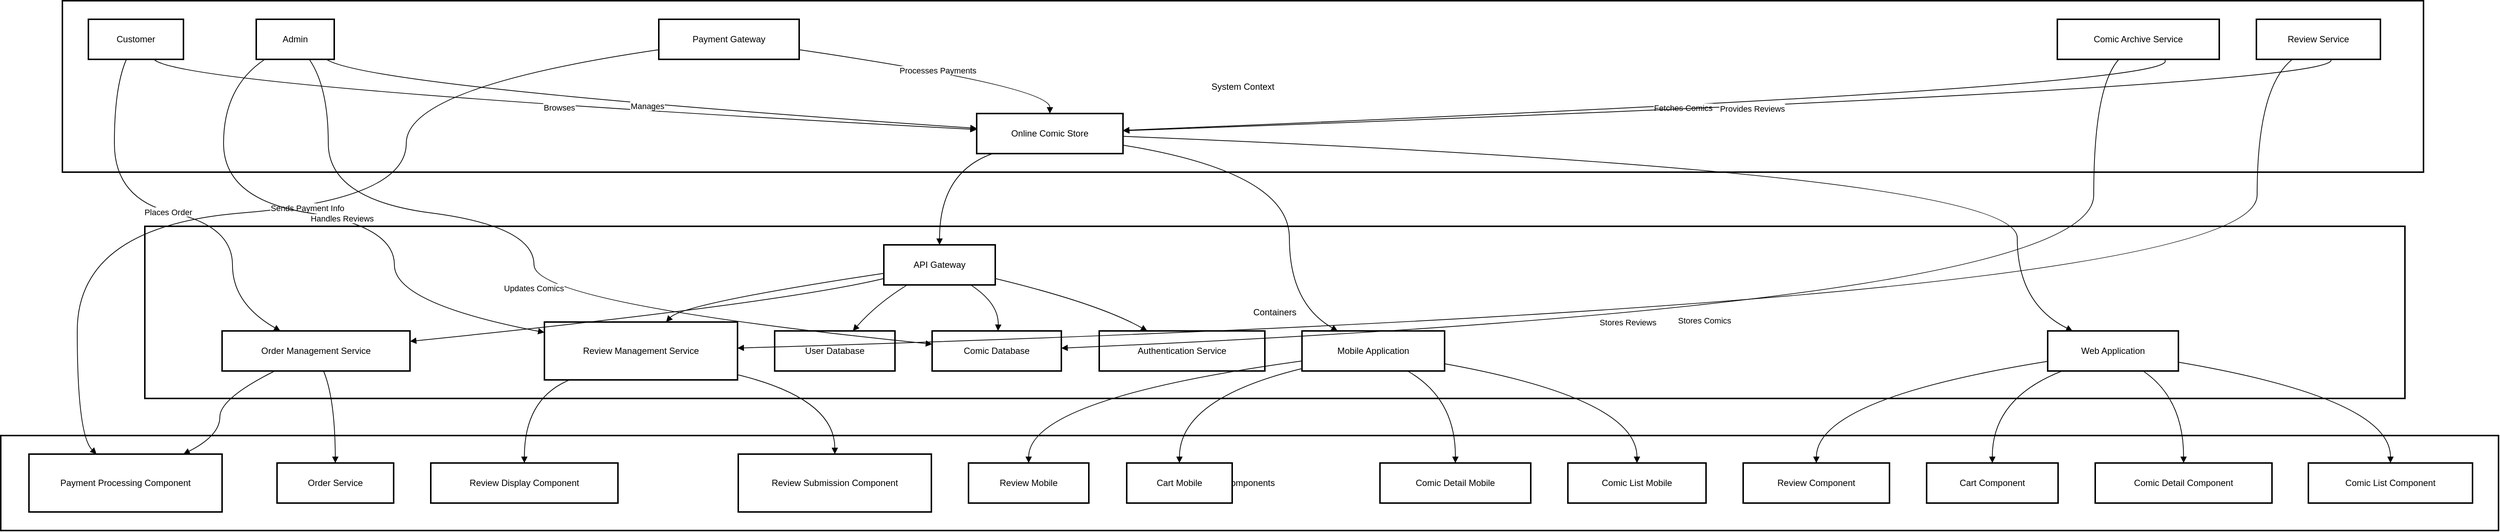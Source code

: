 <mxfile version="26.2.14">
  <diagram name="Page-1" id="pPU5UKlLW5k-yaef5eI2">
    <mxGraphModel>
      <root>
        <mxCell id="0" />
        <mxCell id="1" parent="0" />
        <mxCell id="2" value="Components" style="whiteSpace=wrap;strokeWidth=2;" vertex="1" parent="1">
          <mxGeometry x="8" y="594" width="3363" height="128" as="geometry" />
        </mxCell>
        <mxCell id="3" value="Containers" style="whiteSpace=wrap;strokeWidth=2;" vertex="1" parent="1">
          <mxGeometry x="202" y="312" width="3043" height="232" as="geometry" />
        </mxCell>
        <mxCell id="4" value="System Context" style="whiteSpace=wrap;strokeWidth=2;" vertex="1" parent="1">
          <mxGeometry x="91" y="8" width="3179" height="231" as="geometry" />
        </mxCell>
        <mxCell id="5" value="Online Comic Store" style="whiteSpace=wrap;strokeWidth=2;" vertex="1" parent="1">
          <mxGeometry x="1322" y="160" width="197" height="54" as="geometry" />
        </mxCell>
        <mxCell id="6" value="Customer" style="whiteSpace=wrap;strokeWidth=2;" vertex="1" parent="1">
          <mxGeometry x="126" y="33" width="128" height="54" as="geometry" />
        </mxCell>
        <mxCell id="7" value="Admin" style="whiteSpace=wrap;strokeWidth=2;" vertex="1" parent="1">
          <mxGeometry x="352" y="33" width="105" height="54" as="geometry" />
        </mxCell>
        <mxCell id="8" value="Payment Gateway" style="whiteSpace=wrap;strokeWidth=2;" vertex="1" parent="1">
          <mxGeometry x="894" y="33" width="189" height="54" as="geometry" />
        </mxCell>
        <mxCell id="9" value="Comic Archive Service" style="whiteSpace=wrap;strokeWidth=2;" vertex="1" parent="1">
          <mxGeometry x="2777" y="33" width="218" height="54" as="geometry" />
        </mxCell>
        <mxCell id="10" value="Review Service" style="whiteSpace=wrap;strokeWidth=2;" vertex="1" parent="1">
          <mxGeometry x="3045" y="33" width="167" height="54" as="geometry" />
        </mxCell>
        <mxCell id="11" value="Web Application" style="whiteSpace=wrap;strokeWidth=2;" vertex="1" parent="1">
          <mxGeometry x="2764" y="453" width="176" height="54" as="geometry" />
        </mxCell>
        <mxCell id="12" value="Mobile Application" style="whiteSpace=wrap;strokeWidth=2;" vertex="1" parent="1">
          <mxGeometry x="1760" y="453" width="192" height="54" as="geometry" />
        </mxCell>
        <mxCell id="13" value="API Gateway" style="whiteSpace=wrap;strokeWidth=2;" vertex="1" parent="1">
          <mxGeometry x="1197" y="337" width="150" height="54" as="geometry" />
        </mxCell>
        <mxCell id="14" value="Authentication Service" style="whiteSpace=wrap;strokeWidth=2;" vertex="1" parent="1">
          <mxGeometry x="1487" y="453" width="223" height="54" as="geometry" />
        </mxCell>
        <mxCell id="15" value="Comic Database" style="whiteSpace=wrap;strokeWidth=2;" vertex="1" parent="1">
          <mxGeometry x="1262" y="453" width="174" height="54" as="geometry" />
        </mxCell>
        <mxCell id="16" value="User Database" style="whiteSpace=wrap;strokeWidth=2;" vertex="1" parent="1">
          <mxGeometry x="1050" y="453" width="162" height="54" as="geometry" />
        </mxCell>
        <mxCell id="17" value="Order Management Service" style="whiteSpace=wrap;strokeWidth=2;" vertex="1" parent="1">
          <mxGeometry x="306" y="453" width="253" height="54" as="geometry" />
        </mxCell>
        <mxCell id="18" value="Review Management Service" style="whiteSpace=wrap;strokeWidth=2;" vertex="1" parent="1">
          <mxGeometry x="740" y="441" width="260" height="78" as="geometry" />
        </mxCell>
        <mxCell id="19" value="Comic List Component" style="whiteSpace=wrap;strokeWidth=2;" vertex="1" parent="1">
          <mxGeometry x="3115" y="631" width="221" height="54" as="geometry" />
        </mxCell>
        <mxCell id="20" value="Comic Detail Component" style="whiteSpace=wrap;strokeWidth=2;" vertex="1" parent="1">
          <mxGeometry x="2828" y="631" width="238" height="54" as="geometry" />
        </mxCell>
        <mxCell id="21" value="Cart Component" style="whiteSpace=wrap;strokeWidth=2;" vertex="1" parent="1">
          <mxGeometry x="2601" y="631" width="177" height="54" as="geometry" />
        </mxCell>
        <mxCell id="22" value="Review Component" style="whiteSpace=wrap;strokeWidth=2;" vertex="1" parent="1">
          <mxGeometry x="2354" y="631" width="197" height="54" as="geometry" />
        </mxCell>
        <mxCell id="23" value="Comic List Mobile" style="whiteSpace=wrap;strokeWidth=2;" vertex="1" parent="1">
          <mxGeometry x="2118" y="631" width="186" height="54" as="geometry" />
        </mxCell>
        <mxCell id="24" value="Comic Detail Mobile" style="whiteSpace=wrap;strokeWidth=2;" vertex="1" parent="1">
          <mxGeometry x="1865" y="631" width="203" height="54" as="geometry" />
        </mxCell>
        <mxCell id="25" value="Cart Mobile" style="whiteSpace=wrap;strokeWidth=2;" vertex="1" parent="1">
          <mxGeometry x="1524" y="631" width="142" height="54" as="geometry" />
        </mxCell>
        <mxCell id="26" value="Review Mobile" style="whiteSpace=wrap;strokeWidth=2;" vertex="1" parent="1">
          <mxGeometry x="1311" y="631" width="162" height="54" as="geometry" />
        </mxCell>
        <mxCell id="27" value="Order Service" style="whiteSpace=wrap;strokeWidth=2;" vertex="1" parent="1">
          <mxGeometry x="380" y="631" width="157" height="54" as="geometry" />
        </mxCell>
        <mxCell id="28" value="Payment Processing Component" style="whiteSpace=wrap;strokeWidth=2;" vertex="1" parent="1">
          <mxGeometry x="46" y="619" width="260" height="78" as="geometry" />
        </mxCell>
        <mxCell id="29" value="Review Submission Component" style="whiteSpace=wrap;strokeWidth=2;" vertex="1" parent="1">
          <mxGeometry x="1001" y="619" width="260" height="78" as="geometry" />
        </mxCell>
        <mxCell id="30" value="Review Display Component" style="whiteSpace=wrap;strokeWidth=2;" vertex="1" parent="1">
          <mxGeometry x="587" y="631" width="252" height="54" as="geometry" />
        </mxCell>
        <mxCell id="31" value="Browses" style="curved=1;startArrow=none;endArrow=block;exitX=0.69;exitY=1;entryX=0;entryY=0.4;" edge="1" parent="1" source="6" target="5">
          <mxGeometry relative="1" as="geometry">
            <Array as="points">
              <mxPoint x="248" y="124" />
            </Array>
          </mxGeometry>
        </mxCell>
        <mxCell id="32" value="Manages" style="curved=1;startArrow=none;endArrow=block;exitX=0.9;exitY=1;entryX=0;entryY=0.37;" edge="1" parent="1" source="7" target="5">
          <mxGeometry relative="1" as="geometry">
            <Array as="points">
              <mxPoint x="502" y="124" />
            </Array>
          </mxGeometry>
        </mxCell>
        <mxCell id="33" value="Processes Payments" style="curved=1;startArrow=none;endArrow=block;exitX=1;exitY=0.76;entryX=0.5;entryY=0;" edge="1" parent="1" source="8" target="5">
          <mxGeometry relative="1" as="geometry">
            <Array as="points">
              <mxPoint x="1421" y="124" />
            </Array>
          </mxGeometry>
        </mxCell>
        <mxCell id="34" value="Fetches Comics" style="curved=1;startArrow=none;endArrow=block;exitX=0.66;exitY=1;entryX=1;entryY=0.42;" edge="1" parent="1" source="9" target="5">
          <mxGeometry relative="1" as="geometry">
            <Array as="points">
              <mxPoint x="2968" y="124" />
            </Array>
          </mxGeometry>
        </mxCell>
        <mxCell id="35" value="Provides Reviews" style="curved=1;startArrow=none;endArrow=block;exitX=0.6;exitY=1;entryX=1;entryY=0.43;" edge="1" parent="1" source="10" target="5">
          <mxGeometry relative="1" as="geometry">
            <Array as="points">
              <mxPoint x="3170" y="124" />
            </Array>
          </mxGeometry>
        </mxCell>
        <mxCell id="36" value="" style="curved=1;startArrow=none;endArrow=block;exitX=1;exitY=0.57;entryX=0.19;entryY=0;" edge="1" parent="1" source="5" target="11">
          <mxGeometry relative="1" as="geometry">
            <Array as="points">
              <mxPoint x="2723" y="239" />
              <mxPoint x="2723" y="416" />
            </Array>
          </mxGeometry>
        </mxCell>
        <mxCell id="37" value="" style="curved=1;startArrow=none;endArrow=block;exitX=1;exitY=0.79;entryX=0.25;entryY=0;" edge="1" parent="1" source="5" target="12">
          <mxGeometry relative="1" as="geometry">
            <Array as="points">
              <mxPoint x="1743" y="239" />
              <mxPoint x="1743" y="416" />
            </Array>
          </mxGeometry>
        </mxCell>
        <mxCell id="38" value="" style="curved=1;startArrow=none;endArrow=block;exitX=0.11;exitY=1;entryX=0.5;entryY=0;" edge="1" parent="1" source="5" target="13">
          <mxGeometry relative="1" as="geometry">
            <Array as="points">
              <mxPoint x="1272" y="239" />
            </Array>
          </mxGeometry>
        </mxCell>
        <mxCell id="39" value="" style="curved=1;startArrow=none;endArrow=block;exitX=1;exitY=0.84;entryX=0.29;entryY=0;" edge="1" parent="1" source="13" target="14">
          <mxGeometry relative="1" as="geometry">
            <Array as="points">
              <mxPoint x="1486" y="416" />
            </Array>
          </mxGeometry>
        </mxCell>
        <mxCell id="40" value="" style="curved=1;startArrow=none;endArrow=block;exitX=0.78;exitY=1;entryX=0.51;entryY=0;" edge="1" parent="1" source="13" target="15">
          <mxGeometry relative="1" as="geometry">
            <Array as="points">
              <mxPoint x="1352" y="416" />
            </Array>
          </mxGeometry>
        </mxCell>
        <mxCell id="41" value="" style="curved=1;startArrow=none;endArrow=block;exitX=0.21;exitY=1;entryX=0.65;entryY=0;" edge="1" parent="1" source="13" target="16">
          <mxGeometry relative="1" as="geometry">
            <Array as="points">
              <mxPoint x="1188" y="416" />
            </Array>
          </mxGeometry>
        </mxCell>
        <mxCell id="42" value="" style="curved=1;startArrow=none;endArrow=block;exitX=0;exitY=0.84;entryX=1;entryY=0.26;" edge="1" parent="1" source="13" target="17">
          <mxGeometry relative="1" as="geometry">
            <Array as="points">
              <mxPoint x="1058" y="416" />
            </Array>
          </mxGeometry>
        </mxCell>
        <mxCell id="43" value="" style="curved=1;startArrow=none;endArrow=block;exitX=0;exitY=0.71;entryX=0.63;entryY=0;" edge="1" parent="1" source="13" target="18">
          <mxGeometry relative="1" as="geometry">
            <Array as="points">
              <mxPoint x="927" y="416" />
            </Array>
          </mxGeometry>
        </mxCell>
        <mxCell id="44" value="" style="curved=1;startArrow=none;endArrow=block;exitX=1;exitY=0.78;entryX=0.5;entryY=0;" edge="1" parent="1" source="11" target="19">
          <mxGeometry relative="1" as="geometry">
            <Array as="points">
              <mxPoint x="3226" y="544" />
            </Array>
          </mxGeometry>
        </mxCell>
        <mxCell id="45" value="" style="curved=1;startArrow=none;endArrow=block;exitX=0.73;exitY=1;entryX=0.5;entryY=0;" edge="1" parent="1" source="11" target="20">
          <mxGeometry relative="1" as="geometry">
            <Array as="points">
              <mxPoint x="2947" y="544" />
            </Array>
          </mxGeometry>
        </mxCell>
        <mxCell id="46" value="" style="curved=1;startArrow=none;endArrow=block;exitX=0.11;exitY=1;entryX=0.5;entryY=0;" edge="1" parent="1" source="11" target="21">
          <mxGeometry relative="1" as="geometry">
            <Array as="points">
              <mxPoint x="2689" y="544" />
            </Array>
          </mxGeometry>
        </mxCell>
        <mxCell id="47" value="" style="curved=1;startArrow=none;endArrow=block;exitX=0;exitY=0.76;entryX=0.5;entryY=0;" edge="1" parent="1" source="11" target="22">
          <mxGeometry relative="1" as="geometry">
            <Array as="points">
              <mxPoint x="2453" y="544" />
            </Array>
          </mxGeometry>
        </mxCell>
        <mxCell id="48" value="" style="curved=1;startArrow=none;endArrow=block;exitX=1;exitY=0.82;entryX=0.5;entryY=0;" edge="1" parent="1" source="12" target="23">
          <mxGeometry relative="1" as="geometry">
            <Array as="points">
              <mxPoint x="2211" y="544" />
            </Array>
          </mxGeometry>
        </mxCell>
        <mxCell id="49" value="" style="curved=1;startArrow=none;endArrow=block;exitX=0.74;exitY=1;entryX=0.5;entryY=0;" edge="1" parent="1" source="12" target="24">
          <mxGeometry relative="1" as="geometry">
            <Array as="points">
              <mxPoint x="1967" y="544" />
            </Array>
          </mxGeometry>
        </mxCell>
        <mxCell id="50" value="" style="curved=1;startArrow=none;endArrow=block;exitX=0;exitY=0.94;entryX=0.5;entryY=0;" edge="1" parent="1" source="12" target="25">
          <mxGeometry relative="1" as="geometry">
            <Array as="points">
              <mxPoint x="1595" y="544" />
            </Array>
          </mxGeometry>
        </mxCell>
        <mxCell id="51" value="" style="curved=1;startArrow=none;endArrow=block;exitX=0;exitY=0.75;entryX=0.5;entryY=0;" edge="1" parent="1" source="12" target="26">
          <mxGeometry relative="1" as="geometry">
            <Array as="points">
              <mxPoint x="1392" y="544" />
            </Array>
          </mxGeometry>
        </mxCell>
        <mxCell id="52" value="" style="curved=1;startArrow=none;endArrow=block;exitX=0.54;exitY=1;entryX=0.5;entryY=0;" edge="1" parent="1" source="17" target="27">
          <mxGeometry relative="1" as="geometry">
            <Array as="points">
              <mxPoint x="458" y="544" />
            </Array>
          </mxGeometry>
        </mxCell>
        <mxCell id="53" value="" style="curved=1;startArrow=none;endArrow=block;exitX=0.28;exitY=1;entryX=0.8;entryY=0;" edge="1" parent="1" source="17" target="28">
          <mxGeometry relative="1" as="geometry">
            <Array as="points">
              <mxPoint x="303" y="544" />
              <mxPoint x="303" y="594" />
            </Array>
          </mxGeometry>
        </mxCell>
        <mxCell id="54" value="" style="curved=1;startArrow=none;endArrow=block;exitX=1;exitY=0.91;entryX=0.5;entryY=0;" edge="1" parent="1" source="18" target="29">
          <mxGeometry relative="1" as="geometry">
            <Array as="points">
              <mxPoint x="1131" y="544" />
            </Array>
          </mxGeometry>
        </mxCell>
        <mxCell id="55" value="" style="curved=1;startArrow=none;endArrow=block;exitX=0.13;exitY=1;entryX=0.5;entryY=0;" edge="1" parent="1" source="18" target="30">
          <mxGeometry relative="1" as="geometry">
            <Array as="points">
              <mxPoint x="713" y="544" />
            </Array>
          </mxGeometry>
        </mxCell>
        <mxCell id="56" value="Places Order" style="curved=1;startArrow=none;endArrow=block;exitX=0.4;exitY=1;entryX=0.31;entryY=0;" edge="1" parent="1" source="6" target="17">
          <mxGeometry relative="1" as="geometry">
            <Array as="points">
              <mxPoint x="161" y="124" />
              <mxPoint x="161" y="276" />
              <mxPoint x="320" y="312" />
              <mxPoint x="320" y="416" />
            </Array>
          </mxGeometry>
        </mxCell>
        <mxCell id="57" value="Sends Payment Info" style="curved=1;startArrow=none;endArrow=block;exitX=0;exitY=0.76;entryX=0.35;entryY=0;" edge="1" parent="1" source="8" target="28">
          <mxGeometry relative="1" as="geometry">
            <Array as="points">
              <mxPoint x="554" y="124" />
              <mxPoint x="554" y="276" />
              <mxPoint x="111" y="312" />
              <mxPoint x="111" y="594" />
            </Array>
          </mxGeometry>
        </mxCell>
        <mxCell id="58" value="Updates Comics" style="curved=1;startArrow=none;endArrow=block;exitX=0.68;exitY=1;entryX=0;entryY=0.33;" edge="1" parent="1" source="7" target="15">
          <mxGeometry relative="1" as="geometry">
            <Array as="points">
              <mxPoint x="449" y="124" />
              <mxPoint x="449" y="276" />
              <mxPoint x="726" y="312" />
              <mxPoint x="726" y="416" />
            </Array>
          </mxGeometry>
        </mxCell>
        <mxCell id="59" value="Handles Reviews" style="curved=1;startArrow=none;endArrow=block;exitX=0.11;exitY=1;entryX=0;entryY=0.18;" edge="1" parent="1" source="7" target="18">
          <mxGeometry relative="1" as="geometry">
            <Array as="points">
              <mxPoint x="308" y="124" />
              <mxPoint x="308" y="276" />
              <mxPoint x="538" y="312" />
              <mxPoint x="538" y="416" />
            </Array>
          </mxGeometry>
        </mxCell>
        <mxCell id="60" value="Stores Comics" style="curved=1;startArrow=none;endArrow=block;exitX=0.38;exitY=1;entryX=1;entryY=0.43;" edge="1" parent="1" source="9" target="15">
          <mxGeometry relative="1" as="geometry">
            <Array as="points">
              <mxPoint x="2826" y="124" />
              <mxPoint x="2826" y="416" />
            </Array>
          </mxGeometry>
        </mxCell>
        <mxCell id="61" value="Stores Reviews" style="curved=1;startArrow=none;endArrow=block;exitX=0.29;exitY=1;entryX=1;entryY=0.45;" edge="1" parent="1" source="10" target="18">
          <mxGeometry relative="1" as="geometry">
            <Array as="points">
              <mxPoint x="3046" y="124" />
              <mxPoint x="3046" y="416" />
            </Array>
          </mxGeometry>
        </mxCell>
      </root>
    </mxGraphModel>
  </diagram>
</mxfile>
